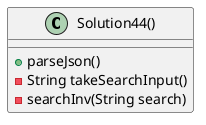 @startuml

class Solution44()
{
    +parseJson()
    -String takeSearchInput()
    -searchInv(String search)
}


@enduml